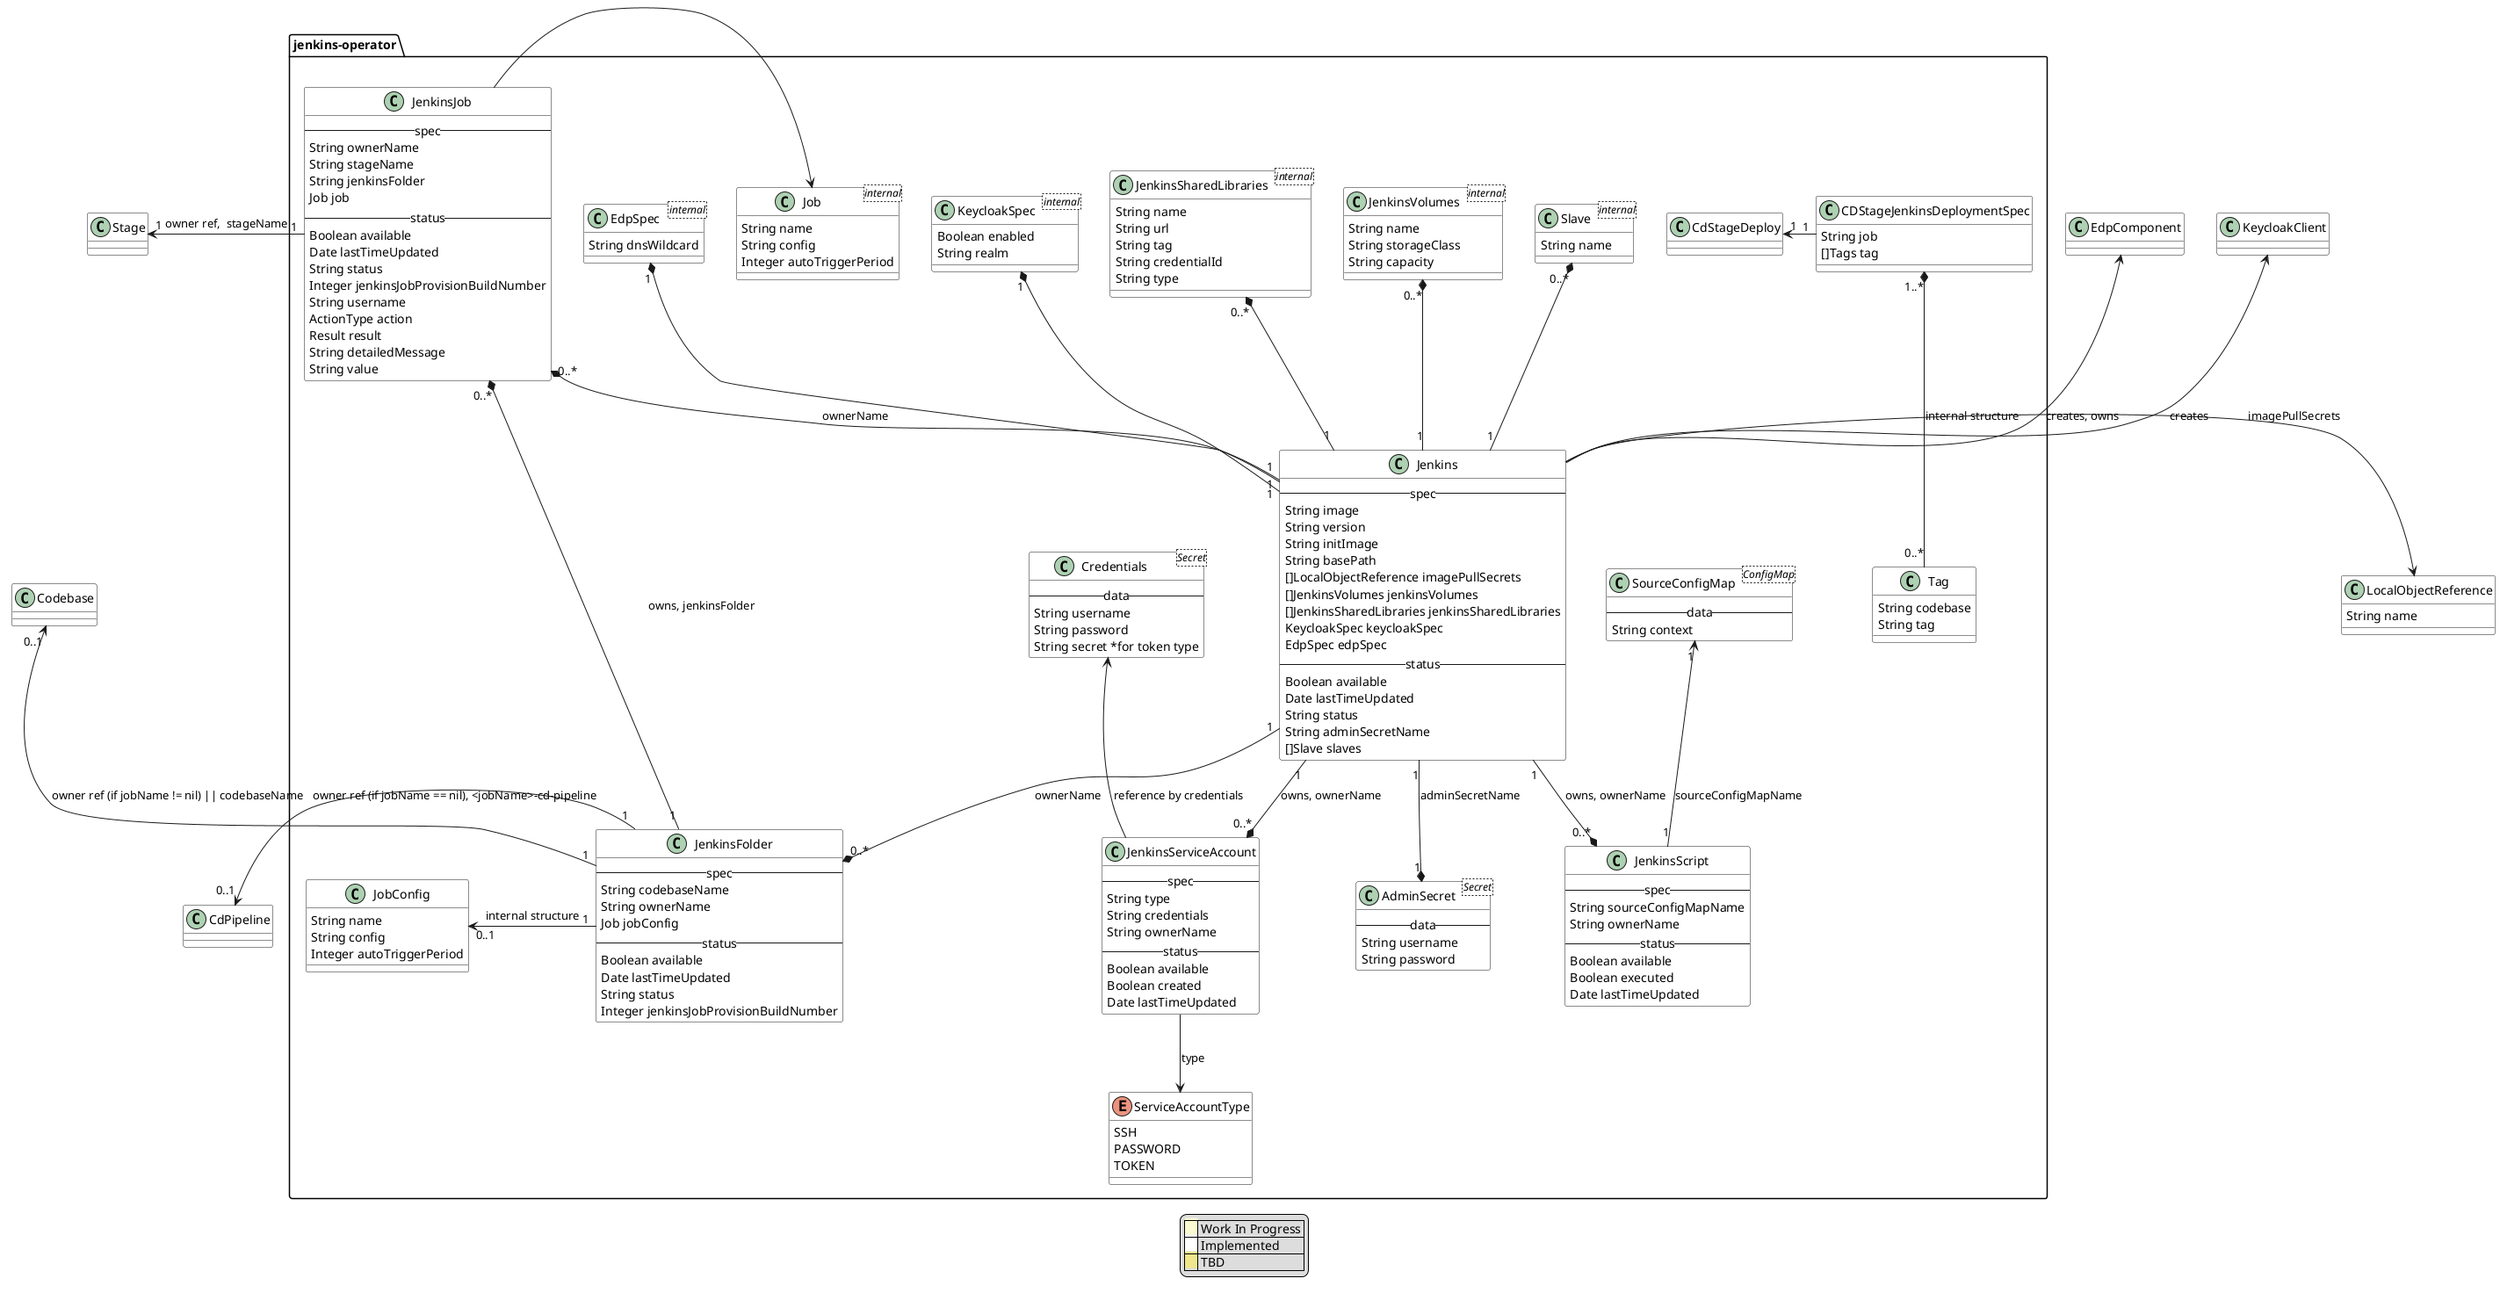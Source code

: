 @startuml

skinparam class {
	backgroundColor<<impl>> LightGoldenRodYellow
	backgroundColor<<wip>> LightGreen
	backgroundColor<<tbd>> Khaki
}

package jenkins-operator {
    class Jenkins {
        -- spec --
        String image
        String version
        String initImage
        String basePath
        []LocalObjectReference imagePullSecrets
        []JenkinsVolumes jenkinsVolumes
        []JenkinsSharedLibraries jenkinsSharedLibraries
        KeycloakSpec keycloakSpec
        EdpSpec edpSpec
        -- status --
        Boolean available
        Date lastTimeUpdated
        String status
        String adminSecretName
        []Slave slaves
    }

    JenkinsVolumes "0..*" *-- "1" Jenkins
    class JenkinsVolumes <internal> {
        String name
        String storageClass
        String capacity
    }

    JenkinsSharedLibraries "0..*" *-- "1" Jenkins
    class JenkinsSharedLibraries <internal> {
        String name
        String url
        String tag
        String credentialId
        String type
    }

    KeycloakSpec "1" *-- "1" Jenkins
    class KeycloakSpec <internal> {
        Boolean enabled
        String realm
    }

    EdpSpec "1" *-- "1" Jenkins
    class EdpSpec <internal> {
        String dnsWildcard
    }

    Slave "0..*"  *-- "1" Jenkins
    class Slave <internal> {
         String name
    }

    Jenkins "1" --* "1" AdminSecret : adminSecretName
    class AdminSecret <Secret> {
        -- data --
        String username
        String password
    }

    JenkinsFolder "0..*" *-u- "1" Jenkins : ownerName
    class JenkinsFolder {
        -- spec --
        String codebaseName
        String ownerName
        Job jobConfig
        -- status --
        Boolean available
        Date lastTimeUpdated
        String status
        Integer jenkinsJobProvisionBuildNumber
  }

    JenkinsFolder "1" -l-> "0..1" JobConfig : internal structure
    class JobConfig {
        String name
    	String config
        Integer autoTriggerPeriod
    }

    JenkinsFolder "1" -u-* "0..*" JenkinsJob : owns, jenkinsFolder
    Jenkins "1" -u-* "0..*" JenkinsJob : ownerName
    class JenkinsJob {
        -- spec --
        String ownerName
        String stageName
        String jenkinsFolder
        Job job
        -- status --
        Boolean available
        Date lastTimeUpdated
        String status
        Integer jenkinsJobProvisionBuildNumber
        String username
        ActionType action
        Result result
        String detailedMessage
        String value
    }

    JenkinsJob -r-> Job
    class Job <internal> {
        String name
        String config
        Integer autoTriggerPeriod
    }

    Jenkins "1" --* "0..*" JenkinsScript : owns, ownerName
    class JenkinsScript {
        -- spec --
        String sourceConfigMapName
        String ownerName
    -- status --
        Boolean available
        Boolean executed
        Date lastTimeUpdated
  }

    SourceConfigMap "1" <-d- "1" JenkinsScript : sourceConfigMapName
    class SourceConfigMap <ConfigMap> {
        -- data --
        String context
    }

    Jenkins "1" --* "0..*" JenkinsServiceAccount : owns, ownerName
    class JenkinsServiceAccount {
        -- spec --
        String type
        String credentials
        String ownerName
        -- status --
        Boolean available
        Boolean created
        Date lastTimeUpdated
    }

    Credentials <-d- JenkinsServiceAccount : "reference by credentials"
    class Credentials <Secret> {
        -- data --
        String username
        String password
        String secret *for token type
    }

    JenkinsServiceAccount --> ServiceAccountType : type
    enum ServiceAccountType {
        SSH
        PASSWORD
        TOKEN
    }

    class CdStageDeploy {}

    CDStageJenkinsDeploymentSpec "1" -l-> "1" CdStageDeploy
    class CDStageJenkinsDeploymentSpec {
        String job
        []Tags tag
    }

    CDStageJenkinsDeploymentSpec "1..*" *-- "0..*" Tag : internal structure
    class Tag {
    	String codebase
    	String tag
    }

}

class LocalObjectReference {
    String name
}
Jenkins -l-> LocalObjectReference : imagePullSecrets
EdpComponent <-- Jenkins : creates, owns
KeycloakClient <-- Jenkins : creates
JenkinsFolder "1" -u-> "0..1" Codebase : owner ref (if jobName != nil) || codebaseName
JenkinsFolder "1" -l-> "0..1" CdPipeline : owner ref (if jobName == nil), <jobName>-cd-pipeline
JenkinsJob "1" -l-> "1" Stage : owner ref,  stageName

legend
|<back:LightGoldenRodYellow>    </back>| Work In Progress |
|<back:White>    </back>| Implemented |
|<back:Khaki>    </back>| TBD |
endlegend

skinparam class {
    BackgroundColor #white
	BackgroundColor<<wip>> LightGoldenRodYellow
	BackgroundColor<<tbd>> Khaki
}

@enduml